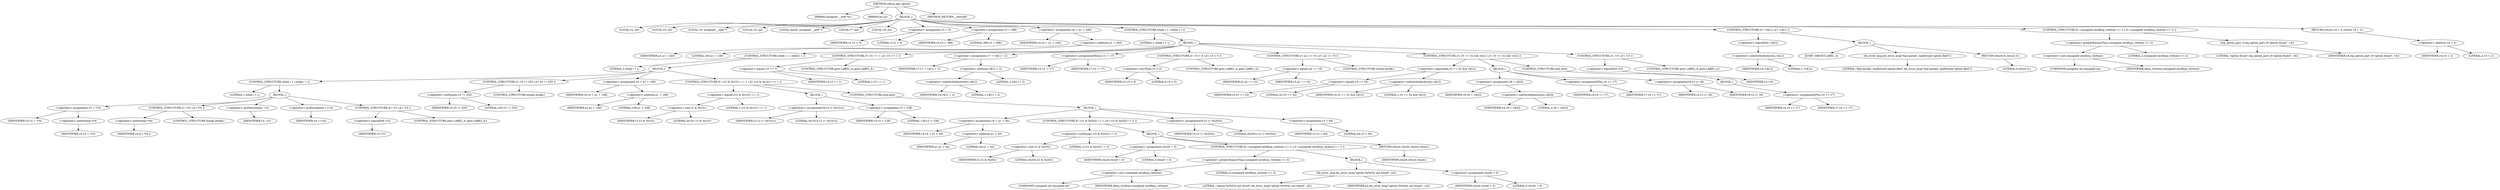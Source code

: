 digraph udhcp_get_option {  
"1000108" [label = "(METHOD,udhcp_get_option)" ]
"1000109" [label = "(PARAM,unsigned __int8 *a1)" ]
"1000110" [label = "(PARAM,int a2)" ]
"1000111" [label = "(BLOCK,,)" ]
"1000112" [label = "(LOCAL,v2: int)" ]
"1000113" [label = "(LOCAL,v3: int)" ]
"1000114" [label = "(LOCAL,v4: unsigned __int8 *)" ]
"1000115" [label = "(LOCAL,v5: int)" ]
"1000116" [label = "(LOCAL,result: unsigned __int8 *)" ]
"1000117" [label = "(LOCAL,v7: int)" ]
"1000118" [label = "(LOCAL,v8: int)" ]
"1000119" [label = "(<operator>.assignment,v2 = 0)" ]
"1000120" [label = "(IDENTIFIER,v2,v2 = 0)" ]
"1000121" [label = "(LITERAL,0,v2 = 0)" ]
"1000122" [label = "(<operator>.assignment,v3 = 388)" ]
"1000123" [label = "(IDENTIFIER,v3,v3 = 388)" ]
"1000124" [label = "(LITERAL,388,v3 = 388)" ]
"1000125" [label = "(<operator>.assignment,v4 = a1 + 240)" ]
"1000126" [label = "(IDENTIFIER,v4,v4 = a1 + 240)" ]
"1000127" [label = "(<operator>.addition,a1 + 240)" ]
"1000128" [label = "(IDENTIFIER,a1,a1 + 240)" ]
"1000129" [label = "(LITERAL,240,a1 + 240)" ]
"1000130" [label = "(CONTROL_STRUCTURE,while ( 1 ),while ( 1 ))" ]
"1000131" [label = "(LITERAL,1,while ( 1 ))" ]
"1000132" [label = "(BLOCK,,)" ]
"1000133" [label = "(CONTROL_STRUCTURE,while ( 1 ),while ( 1 ))" ]
"1000134" [label = "(LITERAL,1,while ( 1 ))" ]
"1000135" [label = "(BLOCK,,)" ]
"1000136" [label = "(CONTROL_STRUCTURE,while ( 1 ),while ( 1 ))" ]
"1000137" [label = "(LITERAL,1,while ( 1 ))" ]
"1000138" [label = "(BLOCK,,)" ]
"1000139" [label = "(<operator>.assignment,v5 = *v4)" ]
"1000140" [label = "(IDENTIFIER,v5,v5 = *v4)" ]
"1000141" [label = "(<operator>.indirection,*v4)" ]
"1000142" [label = "(IDENTIFIER,v4,v5 = *v4)" ]
"1000143" [label = "(CONTROL_STRUCTURE,if ( *v4 ),if ( *v4 ))" ]
"1000144" [label = "(<operator>.indirection,*v4)" ]
"1000145" [label = "(IDENTIFIER,v4,if ( *v4 ))" ]
"1000146" [label = "(CONTROL_STRUCTURE,break;,break;)" ]
"1000147" [label = "(<operator>.preDecrement,--v3)" ]
"1000148" [label = "(IDENTIFIER,v3,--v3)" ]
"1000149" [label = "(<operator>.preIncrement,++v4)" ]
"1000150" [label = "(IDENTIFIER,v4,++v4)" ]
"1000151" [label = "(CONTROL_STRUCTURE,if ( !v3 ),if ( !v3 ))" ]
"1000152" [label = "(<operator>.logicalNot,!v3)" ]
"1000153" [label = "(IDENTIFIER,v3,!v3)" ]
"1000154" [label = "(CONTROL_STRUCTURE,goto LABEL_4;,goto LABEL_4;)" ]
"1000155" [label = "(CONTROL_STRUCTURE,if ( v5 != 255 ),if ( v5 != 255 ))" ]
"1000156" [label = "(<operator>.notEquals,v5 != 255)" ]
"1000157" [label = "(IDENTIFIER,v5,v5 != 255)" ]
"1000158" [label = "(LITERAL,255,v5 != 255)" ]
"1000159" [label = "(CONTROL_STRUCTURE,break;,break;)" ]
"1000160" [label = "(<operator>.assignment,v4 = a1 + 108)" ]
"1000161" [label = "(IDENTIFIER,v4,v4 = a1 + 108)" ]
"1000162" [label = "(<operator>.addition,a1 + 108)" ]
"1000163" [label = "(IDENTIFIER,a1,a1 + 108)" ]
"1000164" [label = "(LITERAL,108,a1 + 108)" ]
"1000165" [label = "(CONTROL_STRUCTURE,if ( (v2 & 0x101) == 1 ),if ( (v2 & 0x101) == 1 ))" ]
"1000166" [label = "(<operator>.equals,(v2 & 0x101) == 1)" ]
"1000167" [label = "(<operator>.and,v2 & 0x101)" ]
"1000168" [label = "(IDENTIFIER,v2,v2 & 0x101)" ]
"1000169" [label = "(LITERAL,0x101,v2 & 0x101)" ]
"1000170" [label = "(LITERAL,1,(v2 & 0x101) == 1)" ]
"1000171" [label = "(BLOCK,,)" ]
"1000172" [label = "(<operators>.assignmentOr,v2 |= 0x101u)" ]
"1000173" [label = "(IDENTIFIER,v2,v2 |= 0x101u)" ]
"1000174" [label = "(LITERAL,0x101u,v2 |= 0x101u)" ]
"1000175" [label = "(<operator>.assignment,v3 = 128)" ]
"1000176" [label = "(IDENTIFIER,v3,v3 = 128)" ]
"1000177" [label = "(LITERAL,128,v3 = 128)" ]
"1000178" [label = "(CONTROL_STRUCTURE,else,else)" ]
"1000179" [label = "(BLOCK,,)" ]
"1000180" [label = "(<operator>.assignment,v4 = a1 + 44)" ]
"1000181" [label = "(IDENTIFIER,v4,v4 = a1 + 44)" ]
"1000182" [label = "(<operator>.addition,a1 + 44)" ]
"1000183" [label = "(IDENTIFIER,a1,a1 + 44)" ]
"1000184" [label = "(LITERAL,44,a1 + 44)" ]
"1000185" [label = "(CONTROL_STRUCTURE,if ( (v2 & 0x202) != 2 ),if ( (v2 & 0x202) != 2 ))" ]
"1000186" [label = "(<operator>.notEquals,(v2 & 0x202) != 2)" ]
"1000187" [label = "(<operator>.and,v2 & 0x202)" ]
"1000188" [label = "(IDENTIFIER,v2,v2 & 0x202)" ]
"1000189" [label = "(LITERAL,0x202,v2 & 0x202)" ]
"1000190" [label = "(LITERAL,2,(v2 & 0x202) != 2)" ]
"1000191" [label = "(BLOCK,,)" ]
"1000192" [label = "(<operator>.assignment,result = 0)" ]
"1000193" [label = "(IDENTIFIER,result,result = 0)" ]
"1000194" [label = "(LITERAL,0,result = 0)" ]
"1000195" [label = "(CONTROL_STRUCTURE,if ( (unsigned int)dhcp_verbose >= 3 ),if ( (unsigned int)dhcp_verbose >= 3 ))" ]
"1000196" [label = "(<operator>.greaterEqualsThan,(unsigned int)dhcp_verbose >= 3)" ]
"1000197" [label = "(<operator>.cast,(unsigned int)dhcp_verbose)" ]
"1000198" [label = "(UNKNOWN,unsigned int,unsigned int)" ]
"1000199" [label = "(IDENTIFIER,dhcp_verbose,(unsigned int)dhcp_verbose)" ]
"1000200" [label = "(LITERAL,3,(unsigned int)dhcp_verbose >= 3)" ]
"1000201" [label = "(BLOCK,,)" ]
"1000202" [label = "(bb_error_msg,bb_error_msg(\"option 0x%02x not found\", a2))" ]
"1000203" [label = "(LITERAL,\"option 0x%02x not found\",bb_error_msg(\"option 0x%02x not found\", a2))" ]
"1000204" [label = "(IDENTIFIER,a2,bb_error_msg(\"option 0x%02x not found\", a2))" ]
"1000205" [label = "(<operator>.assignment,result = 0)" ]
"1000206" [label = "(IDENTIFIER,result,result = 0)" ]
"1000207" [label = "(LITERAL,0,result = 0)" ]
"1000208" [label = "(RETURN,return result;,return result;)" ]
"1000209" [label = "(IDENTIFIER,result,return result;)" ]
"1000210" [label = "(<operators>.assignmentOr,v2 |= 0x202u)" ]
"1000211" [label = "(IDENTIFIER,v2,v2 |= 0x202u)" ]
"1000212" [label = "(LITERAL,0x202u,v2 |= 0x202u)" ]
"1000213" [label = "(<operator>.assignment,v3 = 64)" ]
"1000214" [label = "(IDENTIFIER,v3,v3 = 64)" ]
"1000215" [label = "(LITERAL,64,v3 = 64)" ]
"1000216" [label = "(CONTROL_STRUCTURE,if ( v3 == 1 ),if ( v3 == 1 ))" ]
"1000217" [label = "(<operator>.equals,v3 == 1)" ]
"1000218" [label = "(IDENTIFIER,v3,v3 == 1)" ]
"1000219" [label = "(LITERAL,1,v3 == 1)" ]
"1000220" [label = "(CONTROL_STRUCTURE,goto LABEL_4;,goto LABEL_4;)" ]
"1000221" [label = "(<operator>.assignment,v7 = v4[1] + 2)" ]
"1000222" [label = "(IDENTIFIER,v7,v7 = v4[1] + 2)" ]
"1000223" [label = "(<operator>.addition,v4[1] + 2)" ]
"1000224" [label = "(<operator>.indirectIndexAccess,v4[1])" ]
"1000225" [label = "(IDENTIFIER,v4,v4[1] + 2)" ]
"1000226" [label = "(LITERAL,1,v4[1] + 2)" ]
"1000227" [label = "(LITERAL,2,v4[1] + 2)" ]
"1000228" [label = "(<operator>.assignmentMinus,v3 -= v7)" ]
"1000229" [label = "(IDENTIFIER,v3,v3 -= v7)" ]
"1000230" [label = "(IDENTIFIER,v7,v3 -= v7)" ]
"1000231" [label = "(CONTROL_STRUCTURE,if ( v3 < 0 ),if ( v3 < 0 ))" ]
"1000232" [label = "(<operator>.lessThan,v3 < 0)" ]
"1000233" [label = "(IDENTIFIER,v3,v3 < 0)" ]
"1000234" [label = "(LITERAL,0,v3 < 0)" ]
"1000235" [label = "(CONTROL_STRUCTURE,goto LABEL_4;,goto LABEL_4;)" ]
"1000236" [label = "(CONTROL_STRUCTURE,if ( a2 == v5 ),if ( a2 == v5 ))" ]
"1000237" [label = "(<operator>.equals,a2 == v5)" ]
"1000238" [label = "(IDENTIFIER,a2,a2 == v5)" ]
"1000239" [label = "(IDENTIFIER,v5,a2 == v5)" ]
"1000240" [label = "(CONTROL_STRUCTURE,break;,break;)" ]
"1000241" [label = "(CONTROL_STRUCTURE,if ( v5 == 52 && v4[1] ),if ( v5 == 52 && v4[1] ))" ]
"1000242" [label = "(<operator>.logicalAnd,v5 == 52 && v4[1])" ]
"1000243" [label = "(<operator>.equals,v5 == 52)" ]
"1000244" [label = "(IDENTIFIER,v5,v5 == 52)" ]
"1000245" [label = "(LITERAL,52,v5 == 52)" ]
"1000246" [label = "(<operator>.indirectIndexAccess,v4[1])" ]
"1000247" [label = "(IDENTIFIER,v4,v5 == 52 && v4[1])" ]
"1000248" [label = "(LITERAL,1,v5 == 52 && v4[1])" ]
"1000249" [label = "(BLOCK,,)" ]
"1000250" [label = "(<operator>.assignment,v8 = v4[2])" ]
"1000251" [label = "(IDENTIFIER,v8,v8 = v4[2])" ]
"1000252" [label = "(<operator>.indirectIndexAccess,v4[2])" ]
"1000253" [label = "(IDENTIFIER,v4,v8 = v4[2])" ]
"1000254" [label = "(LITERAL,2,v8 = v4[2])" ]
"1000255" [label = "(<operator>.assignmentPlus,v4 += v7)" ]
"1000256" [label = "(IDENTIFIER,v4,v4 += v7)" ]
"1000257" [label = "(IDENTIFIER,v7,v4 += v7)" ]
"1000258" [label = "(<operators>.assignmentOr,v2 |= v8)" ]
"1000259" [label = "(IDENTIFIER,v2,v2 |= v8)" ]
"1000260" [label = "(IDENTIFIER,v8,v2 |= v8)" ]
"1000261" [label = "(CONTROL_STRUCTURE,else,else)" ]
"1000262" [label = "(BLOCK,,)" ]
"1000263" [label = "(<operator>.assignmentPlus,v4 += v7)" ]
"1000264" [label = "(IDENTIFIER,v4,v4 += v7)" ]
"1000265" [label = "(IDENTIFIER,v7,v4 += v7)" ]
"1000266" [label = "(CONTROL_STRUCTURE,if ( !v3 ),if ( !v3 ))" ]
"1000267" [label = "(<operator>.logicalNot,!v3)" ]
"1000268" [label = "(IDENTIFIER,v3,!v3)" ]
"1000269" [label = "(CONTROL_STRUCTURE,goto LABEL_4;,goto LABEL_4;)" ]
"1000270" [label = "(CONTROL_STRUCTURE,if ( !v4[1] ),if ( !v4[1] ))" ]
"1000271" [label = "(<operator>.logicalNot,!v4[1])" ]
"1000272" [label = "(<operator>.indirectIndexAccess,v4[1])" ]
"1000273" [label = "(IDENTIFIER,v4,!v4[1])" ]
"1000274" [label = "(LITERAL,1,!v4[1])" ]
"1000275" [label = "(BLOCK,,)" ]
"1000276" [label = "(JUMP_TARGET,LABEL_4)" ]
"1000277" [label = "(bb_error_msg,bb_error_msg(\"bad packet, malformed option field\"))" ]
"1000278" [label = "(LITERAL,\"bad packet, malformed option field\",bb_error_msg(\"bad packet, malformed option field\"))" ]
"1000279" [label = "(RETURN,return 0;,return 0;)" ]
"1000280" [label = "(LITERAL,0,return 0;)" ]
"1000281" [label = "(CONTROL_STRUCTURE,if ( (unsigned int)dhcp_verbose >= 2 ),if ( (unsigned int)dhcp_verbose >= 2 ))" ]
"1000282" [label = "(<operator>.greaterEqualsThan,(unsigned int)dhcp_verbose >= 2)" ]
"1000283" [label = "(<operator>.cast,(unsigned int)dhcp_verbose)" ]
"1000284" [label = "(UNKNOWN,unsigned int,unsigned int)" ]
"1000285" [label = "(IDENTIFIER,dhcp_verbose,(unsigned int)dhcp_verbose)" ]
"1000286" [label = "(LITERAL,2,(unsigned int)dhcp_verbose >= 2)" ]
"1000287" [label = "(log_option_part_0,log_option_part_0(\"option found\", v4))" ]
"1000288" [label = "(LITERAL,\"option found\",log_option_part_0(\"option found\", v4))" ]
"1000289" [label = "(IDENTIFIER,v4,log_option_part_0(\"option found\", v4))" ]
"1000290" [label = "(RETURN,return v4 + 2;,return v4 + 2;)" ]
"1000291" [label = "(<operator>.addition,v4 + 2)" ]
"1000292" [label = "(IDENTIFIER,v4,v4 + 2)" ]
"1000293" [label = "(LITERAL,2,v4 + 2)" ]
"1000294" [label = "(METHOD_RETURN,__fastcall)" ]
  "1000108" -> "1000109" 
  "1000108" -> "1000110" 
  "1000108" -> "1000111" 
  "1000108" -> "1000294" 
  "1000111" -> "1000112" 
  "1000111" -> "1000113" 
  "1000111" -> "1000114" 
  "1000111" -> "1000115" 
  "1000111" -> "1000116" 
  "1000111" -> "1000117" 
  "1000111" -> "1000118" 
  "1000111" -> "1000119" 
  "1000111" -> "1000122" 
  "1000111" -> "1000125" 
  "1000111" -> "1000130" 
  "1000111" -> "1000270" 
  "1000111" -> "1000281" 
  "1000111" -> "1000290" 
  "1000119" -> "1000120" 
  "1000119" -> "1000121" 
  "1000122" -> "1000123" 
  "1000122" -> "1000124" 
  "1000125" -> "1000126" 
  "1000125" -> "1000127" 
  "1000127" -> "1000128" 
  "1000127" -> "1000129" 
  "1000130" -> "1000131" 
  "1000130" -> "1000132" 
  "1000132" -> "1000133" 
  "1000132" -> "1000216" 
  "1000132" -> "1000221" 
  "1000132" -> "1000228" 
  "1000132" -> "1000231" 
  "1000132" -> "1000236" 
  "1000132" -> "1000241" 
  "1000132" -> "1000266" 
  "1000133" -> "1000134" 
  "1000133" -> "1000135" 
  "1000135" -> "1000136" 
  "1000135" -> "1000155" 
  "1000135" -> "1000160" 
  "1000135" -> "1000165" 
  "1000136" -> "1000137" 
  "1000136" -> "1000138" 
  "1000138" -> "1000139" 
  "1000138" -> "1000143" 
  "1000138" -> "1000147" 
  "1000138" -> "1000149" 
  "1000138" -> "1000151" 
  "1000139" -> "1000140" 
  "1000139" -> "1000141" 
  "1000141" -> "1000142" 
  "1000143" -> "1000144" 
  "1000143" -> "1000146" 
  "1000144" -> "1000145" 
  "1000147" -> "1000148" 
  "1000149" -> "1000150" 
  "1000151" -> "1000152" 
  "1000151" -> "1000154" 
  "1000152" -> "1000153" 
  "1000155" -> "1000156" 
  "1000155" -> "1000159" 
  "1000156" -> "1000157" 
  "1000156" -> "1000158" 
  "1000160" -> "1000161" 
  "1000160" -> "1000162" 
  "1000162" -> "1000163" 
  "1000162" -> "1000164" 
  "1000165" -> "1000166" 
  "1000165" -> "1000171" 
  "1000165" -> "1000178" 
  "1000166" -> "1000167" 
  "1000166" -> "1000170" 
  "1000167" -> "1000168" 
  "1000167" -> "1000169" 
  "1000171" -> "1000172" 
  "1000171" -> "1000175" 
  "1000172" -> "1000173" 
  "1000172" -> "1000174" 
  "1000175" -> "1000176" 
  "1000175" -> "1000177" 
  "1000178" -> "1000179" 
  "1000179" -> "1000180" 
  "1000179" -> "1000185" 
  "1000179" -> "1000210" 
  "1000179" -> "1000213" 
  "1000180" -> "1000181" 
  "1000180" -> "1000182" 
  "1000182" -> "1000183" 
  "1000182" -> "1000184" 
  "1000185" -> "1000186" 
  "1000185" -> "1000191" 
  "1000186" -> "1000187" 
  "1000186" -> "1000190" 
  "1000187" -> "1000188" 
  "1000187" -> "1000189" 
  "1000191" -> "1000192" 
  "1000191" -> "1000195" 
  "1000191" -> "1000208" 
  "1000192" -> "1000193" 
  "1000192" -> "1000194" 
  "1000195" -> "1000196" 
  "1000195" -> "1000201" 
  "1000196" -> "1000197" 
  "1000196" -> "1000200" 
  "1000197" -> "1000198" 
  "1000197" -> "1000199" 
  "1000201" -> "1000202" 
  "1000201" -> "1000205" 
  "1000202" -> "1000203" 
  "1000202" -> "1000204" 
  "1000205" -> "1000206" 
  "1000205" -> "1000207" 
  "1000208" -> "1000209" 
  "1000210" -> "1000211" 
  "1000210" -> "1000212" 
  "1000213" -> "1000214" 
  "1000213" -> "1000215" 
  "1000216" -> "1000217" 
  "1000216" -> "1000220" 
  "1000217" -> "1000218" 
  "1000217" -> "1000219" 
  "1000221" -> "1000222" 
  "1000221" -> "1000223" 
  "1000223" -> "1000224" 
  "1000223" -> "1000227" 
  "1000224" -> "1000225" 
  "1000224" -> "1000226" 
  "1000228" -> "1000229" 
  "1000228" -> "1000230" 
  "1000231" -> "1000232" 
  "1000231" -> "1000235" 
  "1000232" -> "1000233" 
  "1000232" -> "1000234" 
  "1000236" -> "1000237" 
  "1000236" -> "1000240" 
  "1000237" -> "1000238" 
  "1000237" -> "1000239" 
  "1000241" -> "1000242" 
  "1000241" -> "1000249" 
  "1000241" -> "1000261" 
  "1000242" -> "1000243" 
  "1000242" -> "1000246" 
  "1000243" -> "1000244" 
  "1000243" -> "1000245" 
  "1000246" -> "1000247" 
  "1000246" -> "1000248" 
  "1000249" -> "1000250" 
  "1000249" -> "1000255" 
  "1000249" -> "1000258" 
  "1000250" -> "1000251" 
  "1000250" -> "1000252" 
  "1000252" -> "1000253" 
  "1000252" -> "1000254" 
  "1000255" -> "1000256" 
  "1000255" -> "1000257" 
  "1000258" -> "1000259" 
  "1000258" -> "1000260" 
  "1000261" -> "1000262" 
  "1000262" -> "1000263" 
  "1000263" -> "1000264" 
  "1000263" -> "1000265" 
  "1000266" -> "1000267" 
  "1000266" -> "1000269" 
  "1000267" -> "1000268" 
  "1000270" -> "1000271" 
  "1000270" -> "1000275" 
  "1000271" -> "1000272" 
  "1000272" -> "1000273" 
  "1000272" -> "1000274" 
  "1000275" -> "1000276" 
  "1000275" -> "1000277" 
  "1000275" -> "1000279" 
  "1000277" -> "1000278" 
  "1000279" -> "1000280" 
  "1000281" -> "1000282" 
  "1000281" -> "1000287" 
  "1000282" -> "1000283" 
  "1000282" -> "1000286" 
  "1000283" -> "1000284" 
  "1000283" -> "1000285" 
  "1000287" -> "1000288" 
  "1000287" -> "1000289" 
  "1000290" -> "1000291" 
  "1000291" -> "1000292" 
  "1000291" -> "1000293" 
}
